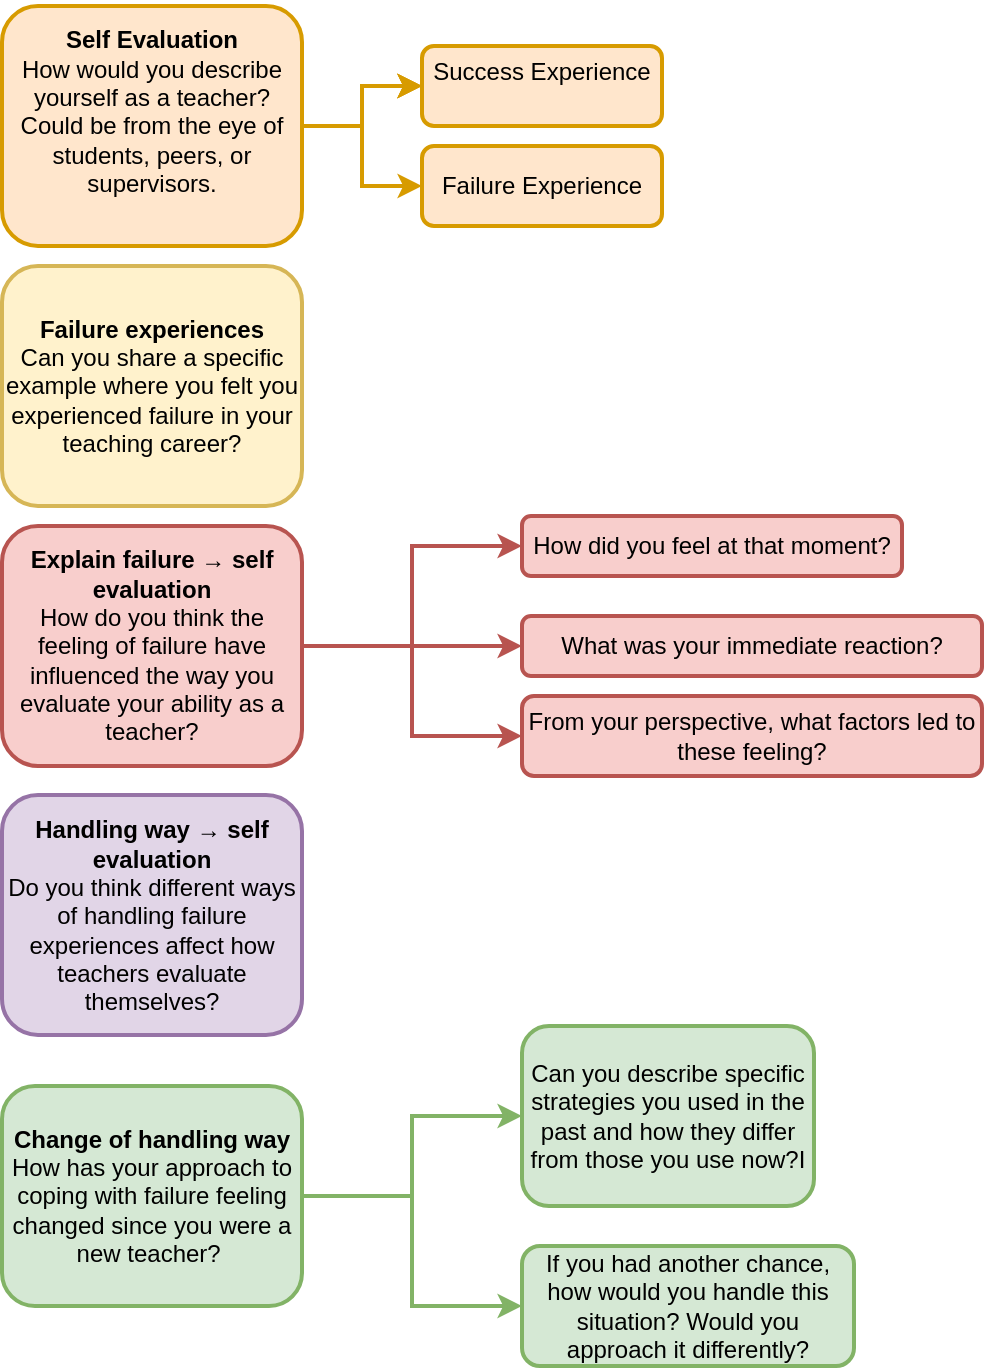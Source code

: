 <mxfile version="28.2.5">
  <diagram name="Page-1" id="lQH549756WOnZO1U8qBR">
    <mxGraphModel dx="1018" dy="655" grid="1" gridSize="10" guides="1" tooltips="1" connect="1" arrows="1" fold="1" page="1" pageScale="1" pageWidth="827" pageHeight="1169" math="0" shadow="0">
      <root>
        <mxCell id="0" />
        <mxCell id="1" parent="0" />
        <mxCell id="1vGu4znpdyao7Po2rL7M-19" value="" style="edgeStyle=orthogonalEdgeStyle;rounded=0;orthogonalLoop=1;jettySize=auto;html=1;fillColor=#ffe6cc;strokeColor=#d79b00;strokeWidth=2;" edge="1" parent="1" source="1vGu4znpdyao7Po2rL7M-2" target="1vGu4znpdyao7Po2rL7M-18">
          <mxGeometry relative="1" as="geometry" />
        </mxCell>
        <mxCell id="1vGu4znpdyao7Po2rL7M-20" value="" style="edgeStyle=orthogonalEdgeStyle;rounded=0;orthogonalLoop=1;jettySize=auto;html=1;fillColor=#ffe6cc;strokeColor=#d79b00;strokeWidth=2;" edge="1" parent="1" source="1vGu4znpdyao7Po2rL7M-2" target="1vGu4znpdyao7Po2rL7M-18">
          <mxGeometry relative="1" as="geometry" />
        </mxCell>
        <mxCell id="1vGu4znpdyao7Po2rL7M-21" value="" style="edgeStyle=orthogonalEdgeStyle;rounded=0;orthogonalLoop=1;jettySize=auto;html=1;fillColor=#ffe6cc;strokeColor=#d79b00;strokeWidth=2;" edge="1" parent="1" source="1vGu4znpdyao7Po2rL7M-2" target="1vGu4znpdyao7Po2rL7M-18">
          <mxGeometry relative="1" as="geometry" />
        </mxCell>
        <mxCell id="1vGu4znpdyao7Po2rL7M-23" value="" style="edgeStyle=orthogonalEdgeStyle;rounded=0;orthogonalLoop=1;jettySize=auto;html=1;fillColor=#ffe6cc;strokeColor=#d79b00;strokeWidth=2;" edge="1" parent="1" source="1vGu4znpdyao7Po2rL7M-2" target="1vGu4znpdyao7Po2rL7M-22">
          <mxGeometry relative="1" as="geometry" />
        </mxCell>
        <mxCell id="1vGu4znpdyao7Po2rL7M-2" value="&lt;p&gt;&lt;b&gt;Self Evaluation&lt;/b&gt;&lt;br&gt;&lt;span style=&quot;background-color: transparent; color: light-dark(rgb(0, 0, 0), rgb(255, 255, 255));&quot;&gt;How would you describe yourself as a teacher?  Could be from the eye of  students, peers, or supervisors.&lt;/span&gt;&lt;/p&gt;&lt;div&gt;&lt;br&gt;&lt;/div&gt;" style="rounded=1;whiteSpace=wrap;html=1;fillColor=#ffe6cc;strokeColor=#d79b00;strokeWidth=2;" vertex="1" parent="1">
          <mxGeometry x="100" y="70" width="150" height="120" as="geometry" />
        </mxCell>
        <mxCell id="1vGu4znpdyao7Po2rL7M-3" value="&lt;p&gt;&lt;b&gt;Failure experiences&lt;/b&gt;&lt;br&gt;&lt;span style=&quot;background-color: transparent; color: light-dark(rgb(0, 0, 0), rgb(255, 255, 255));&quot;&gt;Can you share a specific example where you felt you experienced failure in your teaching career?&lt;/span&gt;&lt;/p&gt;" style="rounded=1;whiteSpace=wrap;html=1;fillColor=#fff2cc;strokeColor=#d6b656;strokeWidth=2;" vertex="1" parent="1">
          <mxGeometry x="100" y="200" width="150" height="120" as="geometry" />
        </mxCell>
        <mxCell id="1vGu4znpdyao7Po2rL7M-15" style="edgeStyle=orthogonalEdgeStyle;rounded=0;orthogonalLoop=1;jettySize=auto;html=1;entryX=0;entryY=0.5;entryDx=0;entryDy=0;fillColor=#f8cecc;strokeColor=#b85450;strokeWidth=2;" edge="1" parent="1" source="1vGu4znpdyao7Po2rL7M-4" target="1vGu4znpdyao7Po2rL7M-12">
          <mxGeometry relative="1" as="geometry" />
        </mxCell>
        <mxCell id="1vGu4znpdyao7Po2rL7M-16" style="edgeStyle=orthogonalEdgeStyle;rounded=0;orthogonalLoop=1;jettySize=auto;html=1;entryX=0;entryY=0.5;entryDx=0;entryDy=0;fillColor=#f8cecc;strokeColor=#b85450;strokeWidth=2;" edge="1" parent="1" source="1vGu4znpdyao7Po2rL7M-4" target="1vGu4znpdyao7Po2rL7M-13">
          <mxGeometry relative="1" as="geometry" />
        </mxCell>
        <mxCell id="1vGu4znpdyao7Po2rL7M-17" style="edgeStyle=orthogonalEdgeStyle;rounded=0;orthogonalLoop=1;jettySize=auto;html=1;entryX=0;entryY=0.5;entryDx=0;entryDy=0;fillColor=#f8cecc;strokeColor=#b85450;strokeWidth=2;" edge="1" parent="1" source="1vGu4znpdyao7Po2rL7M-4" target="1vGu4znpdyao7Po2rL7M-14">
          <mxGeometry relative="1" as="geometry" />
        </mxCell>
        <mxCell id="1vGu4znpdyao7Po2rL7M-4" value="&lt;p&gt;&lt;b&gt;Explain failure → self evaluation&lt;/b&gt;&lt;br&gt;&lt;span style=&quot;background-color: transparent; color: light-dark(rgb(0, 0, 0), rgb(255, 255, 255));&quot;&gt;How do you think the feeling of failure have influenced the way you evaluate your ability as a teacher?&lt;/span&gt;&lt;/p&gt;" style="rounded=1;whiteSpace=wrap;html=1;fillColor=#f8cecc;strokeColor=#b85450;strokeWidth=2;" vertex="1" parent="1">
          <mxGeometry x="100" y="330" width="150" height="120" as="geometry" />
        </mxCell>
        <mxCell id="1vGu4znpdyao7Po2rL7M-5" value="&lt;p&gt;&lt;b&gt;Handling way → self evaluation&lt;/b&gt;&lt;br&gt;&lt;span style=&quot;background-color: transparent; color: light-dark(rgb(0, 0, 0), rgb(255, 255, 255));&quot;&gt;Do you think different ways of handling failure experiences affect how teachers evaluate themselves?&lt;/span&gt;&lt;/p&gt;" style="rounded=1;whiteSpace=wrap;html=1;fillColor=#e1d5e7;strokeColor=#9673a6;strokeWidth=2;" vertex="1" parent="1">
          <mxGeometry x="100" y="464.5" width="150" height="120" as="geometry" />
        </mxCell>
        <mxCell id="1vGu4znpdyao7Po2rL7M-10" style="edgeStyle=orthogonalEdgeStyle;rounded=0;orthogonalLoop=1;jettySize=auto;html=1;fillColor=#d5e8d4;strokeColor=#82b366;strokeWidth=2;" edge="1" parent="1" source="1vGu4znpdyao7Po2rL7M-6" target="1vGu4znpdyao7Po2rL7M-8">
          <mxGeometry relative="1" as="geometry" />
        </mxCell>
        <mxCell id="1vGu4znpdyao7Po2rL7M-11" style="edgeStyle=orthogonalEdgeStyle;rounded=0;orthogonalLoop=1;jettySize=auto;html=1;entryX=0;entryY=0.5;entryDx=0;entryDy=0;fillColor=#d5e8d4;strokeColor=#82b366;strokeWidth=2;" edge="1" parent="1" source="1vGu4znpdyao7Po2rL7M-6" target="1vGu4znpdyao7Po2rL7M-9">
          <mxGeometry relative="1" as="geometry" />
        </mxCell>
        <mxCell id="1vGu4znpdyao7Po2rL7M-6" value="&lt;p&gt;&lt;b&gt;Change of handling way&lt;/b&gt;&lt;br&gt;&lt;span style=&quot;background-color: transparent; color: light-dark(rgb(0, 0, 0), rgb(255, 255, 255));&quot;&gt;How has your approach to coping with failure feeling changed since you were a new teacher?&amp;nbsp;&lt;/span&gt;&lt;/p&gt;" style="rounded=1;whiteSpace=wrap;html=1;fillColor=#d5e8d4;strokeColor=#82b366;strokeWidth=2;" vertex="1" parent="1">
          <mxGeometry x="100" y="610" width="150" height="110" as="geometry" />
        </mxCell>
        <mxCell id="1vGu4znpdyao7Po2rL7M-8" value="&lt;span style=&quot;color: light-dark(rgb(0, 0, 0), rgb(255, 255, 255)); background-color: transparent;&quot;&gt;Can you describe specific strategies you used in the past and how they differ from those you use now?&lt;/span&gt;&lt;span style=&quot;color: light-dark(rgb(0, 0, 0), rgb(255, 255, 255)); background-color: transparent;&quot;&gt;I&lt;/span&gt;" style="rounded=1;whiteSpace=wrap;html=1;fillColor=#d5e8d4;strokeColor=#82b366;strokeWidth=2;" vertex="1" parent="1">
          <mxGeometry x="360" y="580" width="146" height="90" as="geometry" />
        </mxCell>
        <mxCell id="1vGu4znpdyao7Po2rL7M-9" value="If you had another chance, how would you handle this situation? Would you approach it differently?" style="rounded=1;whiteSpace=wrap;html=1;fillColor=#d5e8d4;strokeColor=#82b366;strokeWidth=2;" vertex="1" parent="1">
          <mxGeometry x="360" y="690" width="166" height="60" as="geometry" />
        </mxCell>
        <mxCell id="1vGu4znpdyao7Po2rL7M-12" value="&lt;span style=&quot;background-color: transparent; color: light-dark(rgb(0, 0, 0), rgb(255, 255, 255));&quot;&gt;How did you feel at that moment?&lt;/span&gt;" style="rounded=1;whiteSpace=wrap;html=1;align=center;fillColor=#f8cecc;strokeColor=#b85450;strokeWidth=2;" vertex="1" parent="1">
          <mxGeometry x="360" y="325" width="190" height="30" as="geometry" />
        </mxCell>
        <mxCell id="1vGu4znpdyao7Po2rL7M-13" value="&lt;span style=&quot;background-color: transparent; color: light-dark(rgb(0, 0, 0), rgb(255, 255, 255));&quot;&gt;What was your immediate reaction?&lt;/span&gt;" style="rounded=1;whiteSpace=wrap;html=1;fillColor=#f8cecc;strokeColor=#b85450;strokeWidth=2;" vertex="1" parent="1">
          <mxGeometry x="360" y="375" width="230" height="30" as="geometry" />
        </mxCell>
        <mxCell id="1vGu4znpdyao7Po2rL7M-14" value="&lt;span style=&quot;background-color: transparent; color: light-dark(rgb(0, 0, 0), rgb(255, 255, 255));&quot;&gt;From your perspective, what factors led to these feeling?&lt;/span&gt;" style="rounded=1;whiteSpace=wrap;html=1;fillColor=#f8cecc;strokeColor=#b85450;strokeWidth=2;" vertex="1" parent="1">
          <mxGeometry x="360" y="415" width="230" height="40" as="geometry" />
        </mxCell>
        <mxCell id="1vGu4znpdyao7Po2rL7M-18" value="Success Experience&lt;div&gt;&lt;br/&gt;&lt;/div&gt;" style="whiteSpace=wrap;html=1;fillColor=#ffe6cc;strokeColor=#d79b00;rounded=1;strokeWidth=2;" vertex="1" parent="1">
          <mxGeometry x="310" y="90" width="120" height="40" as="geometry" />
        </mxCell>
        <mxCell id="1vGu4znpdyao7Po2rL7M-22" value="Failure Experience" style="whiteSpace=wrap;html=1;fillColor=#ffe6cc;strokeColor=#d79b00;rounded=1;strokeWidth=2;" vertex="1" parent="1">
          <mxGeometry x="310" y="140" width="120" height="40" as="geometry" />
        </mxCell>
      </root>
    </mxGraphModel>
  </diagram>
</mxfile>
